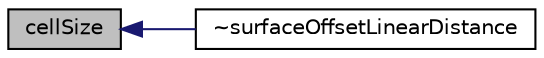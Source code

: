 digraph "cellSize"
{
  bgcolor="transparent";
  edge [fontname="Helvetica",fontsize="10",labelfontname="Helvetica",labelfontsize="10"];
  node [fontname="Helvetica",fontsize="10",shape=record];
  rankdir="LR";
  Node1 [label="cellSize",height=0.2,width=0.4,color="black", fillcolor="grey75", style="filled", fontcolor="black"];
  Node1 -> Node2 [dir="back",color="midnightblue",fontsize="10",style="solid",fontname="Helvetica"];
  Node2 [label="~surfaceOffsetLinearDistance",height=0.2,width=0.4,color="black",URL="$a02564.html#a800fc1af2a3056b3db4bc4a0ec991cb5",tooltip="Destructor. "];
}
